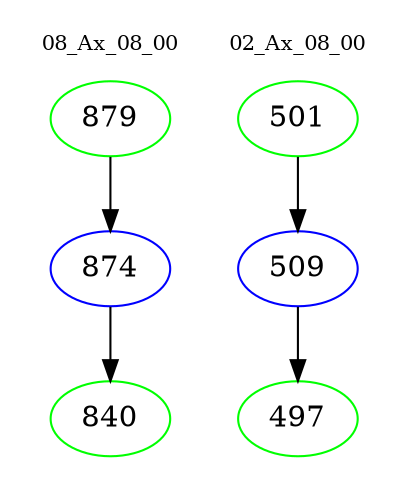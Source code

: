 digraph{
subgraph cluster_0 {
color = white
label = "08_Ax_08_00";
fontsize=10;
T0_879 [label="879", color="green"]
T0_879 -> T0_874 [color="black"]
T0_874 [label="874", color="blue"]
T0_874 -> T0_840 [color="black"]
T0_840 [label="840", color="green"]
}
subgraph cluster_1 {
color = white
label = "02_Ax_08_00";
fontsize=10;
T1_501 [label="501", color="green"]
T1_501 -> T1_509 [color="black"]
T1_509 [label="509", color="blue"]
T1_509 -> T1_497 [color="black"]
T1_497 [label="497", color="green"]
}
}
